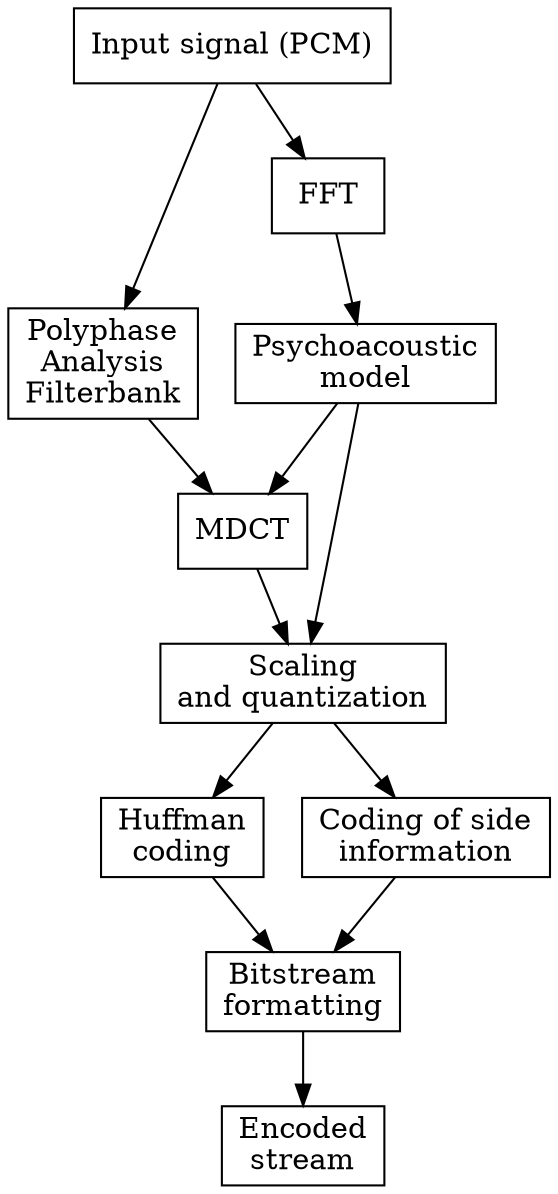 digraph G {
	rankdir=TB;
	ratio="compress";
	node [shape="box"];

	PCM [label="Input signal (PCM)"]
	PAF [label="Polyphase\nAnalysis\nFilterbank"]
	FFT
	PSY [label="Psychoacoustic\nmodel"]
	MDCT
	QUA [label="Scaling\nand quantization"]
	HUFF [label="Huffman\ncoding"]
	SIDE [label="Coding of side\ninformation"]
	BIT [label="Bitstream\nformatting"]
	OUT [label="Encoded\nstream"]
	
	PCM -> FFT
	PCM -> PAF
	PAF -> MDCT
	FFT -> PSY
	PSY -> MDCT
	PSY -> QUA
	MDCT -> QUA
	QUA -> HUFF
	QUA -> SIDE
	HUFF -> BIT
	SIDE -> BIT
	BIT -> OUT
}